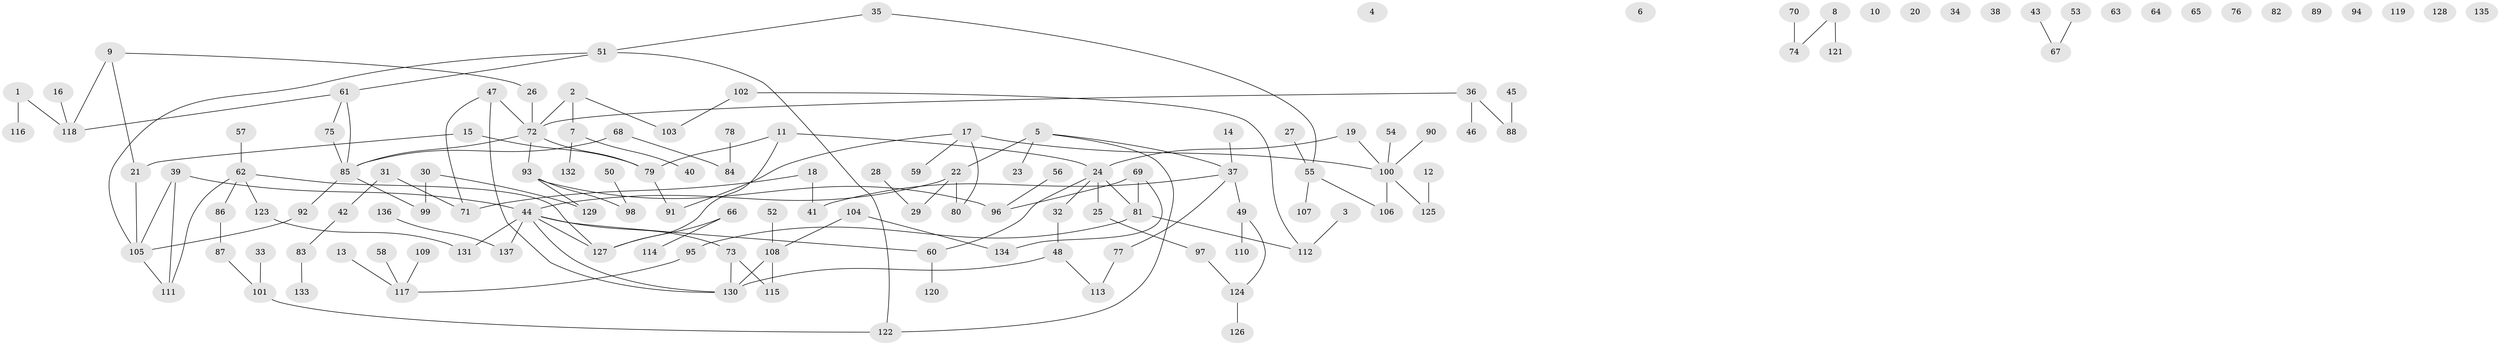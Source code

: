 // coarse degree distribution, {6: 0.09433962264150944, 5: 0.09433962264150944, 3: 0.11320754716981132, 4: 0.07547169811320754, 1: 0.33962264150943394, 2: 0.2641509433962264, 7: 0.018867924528301886}
// Generated by graph-tools (version 1.1) at 2025/48/03/04/25 22:48:27]
// undirected, 137 vertices, 144 edges
graph export_dot {
  node [color=gray90,style=filled];
  1;
  2;
  3;
  4;
  5;
  6;
  7;
  8;
  9;
  10;
  11;
  12;
  13;
  14;
  15;
  16;
  17;
  18;
  19;
  20;
  21;
  22;
  23;
  24;
  25;
  26;
  27;
  28;
  29;
  30;
  31;
  32;
  33;
  34;
  35;
  36;
  37;
  38;
  39;
  40;
  41;
  42;
  43;
  44;
  45;
  46;
  47;
  48;
  49;
  50;
  51;
  52;
  53;
  54;
  55;
  56;
  57;
  58;
  59;
  60;
  61;
  62;
  63;
  64;
  65;
  66;
  67;
  68;
  69;
  70;
  71;
  72;
  73;
  74;
  75;
  76;
  77;
  78;
  79;
  80;
  81;
  82;
  83;
  84;
  85;
  86;
  87;
  88;
  89;
  90;
  91;
  92;
  93;
  94;
  95;
  96;
  97;
  98;
  99;
  100;
  101;
  102;
  103;
  104;
  105;
  106;
  107;
  108;
  109;
  110;
  111;
  112;
  113;
  114;
  115;
  116;
  117;
  118;
  119;
  120;
  121;
  122;
  123;
  124;
  125;
  126;
  127;
  128;
  129;
  130;
  131;
  132;
  133;
  134;
  135;
  136;
  137;
  1 -- 116;
  1 -- 118;
  2 -- 7;
  2 -- 72;
  2 -- 103;
  3 -- 112;
  5 -- 22;
  5 -- 23;
  5 -- 37;
  5 -- 122;
  7 -- 40;
  7 -- 132;
  8 -- 74;
  8 -- 121;
  9 -- 21;
  9 -- 26;
  9 -- 118;
  11 -- 24;
  11 -- 79;
  11 -- 127;
  12 -- 125;
  13 -- 117;
  14 -- 37;
  15 -- 21;
  15 -- 79;
  16 -- 118;
  17 -- 59;
  17 -- 80;
  17 -- 91;
  17 -- 100;
  18 -- 41;
  18 -- 71;
  19 -- 24;
  19 -- 100;
  21 -- 105;
  22 -- 29;
  22 -- 44;
  22 -- 80;
  24 -- 25;
  24 -- 32;
  24 -- 60;
  24 -- 81;
  25 -- 97;
  26 -- 72;
  27 -- 55;
  28 -- 29;
  30 -- 99;
  30 -- 129;
  31 -- 42;
  31 -- 71;
  32 -- 48;
  33 -- 101;
  35 -- 51;
  35 -- 55;
  36 -- 46;
  36 -- 72;
  36 -- 88;
  37 -- 41;
  37 -- 49;
  37 -- 77;
  39 -- 44;
  39 -- 105;
  39 -- 111;
  42 -- 83;
  43 -- 67;
  44 -- 60;
  44 -- 73;
  44 -- 127;
  44 -- 130;
  44 -- 131;
  44 -- 137;
  45 -- 88;
  47 -- 71;
  47 -- 72;
  47 -- 130;
  48 -- 113;
  48 -- 130;
  49 -- 110;
  49 -- 124;
  50 -- 98;
  51 -- 61;
  51 -- 105;
  51 -- 122;
  52 -- 108;
  53 -- 67;
  54 -- 100;
  55 -- 106;
  55 -- 107;
  56 -- 96;
  57 -- 62;
  58 -- 117;
  60 -- 120;
  61 -- 75;
  61 -- 85;
  61 -- 118;
  62 -- 86;
  62 -- 111;
  62 -- 123;
  62 -- 127;
  66 -- 114;
  66 -- 127;
  68 -- 84;
  68 -- 85;
  69 -- 81;
  69 -- 96;
  69 -- 134;
  70 -- 74;
  72 -- 79;
  72 -- 85;
  72 -- 93;
  73 -- 115;
  73 -- 130;
  75 -- 85;
  77 -- 113;
  78 -- 84;
  79 -- 91;
  81 -- 95;
  81 -- 112;
  83 -- 133;
  85 -- 92;
  85 -- 99;
  86 -- 87;
  87 -- 101;
  90 -- 100;
  92 -- 105;
  93 -- 96;
  93 -- 98;
  93 -- 129;
  95 -- 117;
  97 -- 124;
  100 -- 106;
  100 -- 125;
  101 -- 122;
  102 -- 103;
  102 -- 112;
  104 -- 108;
  104 -- 134;
  105 -- 111;
  108 -- 115;
  108 -- 130;
  109 -- 117;
  123 -- 131;
  124 -- 126;
  136 -- 137;
}

